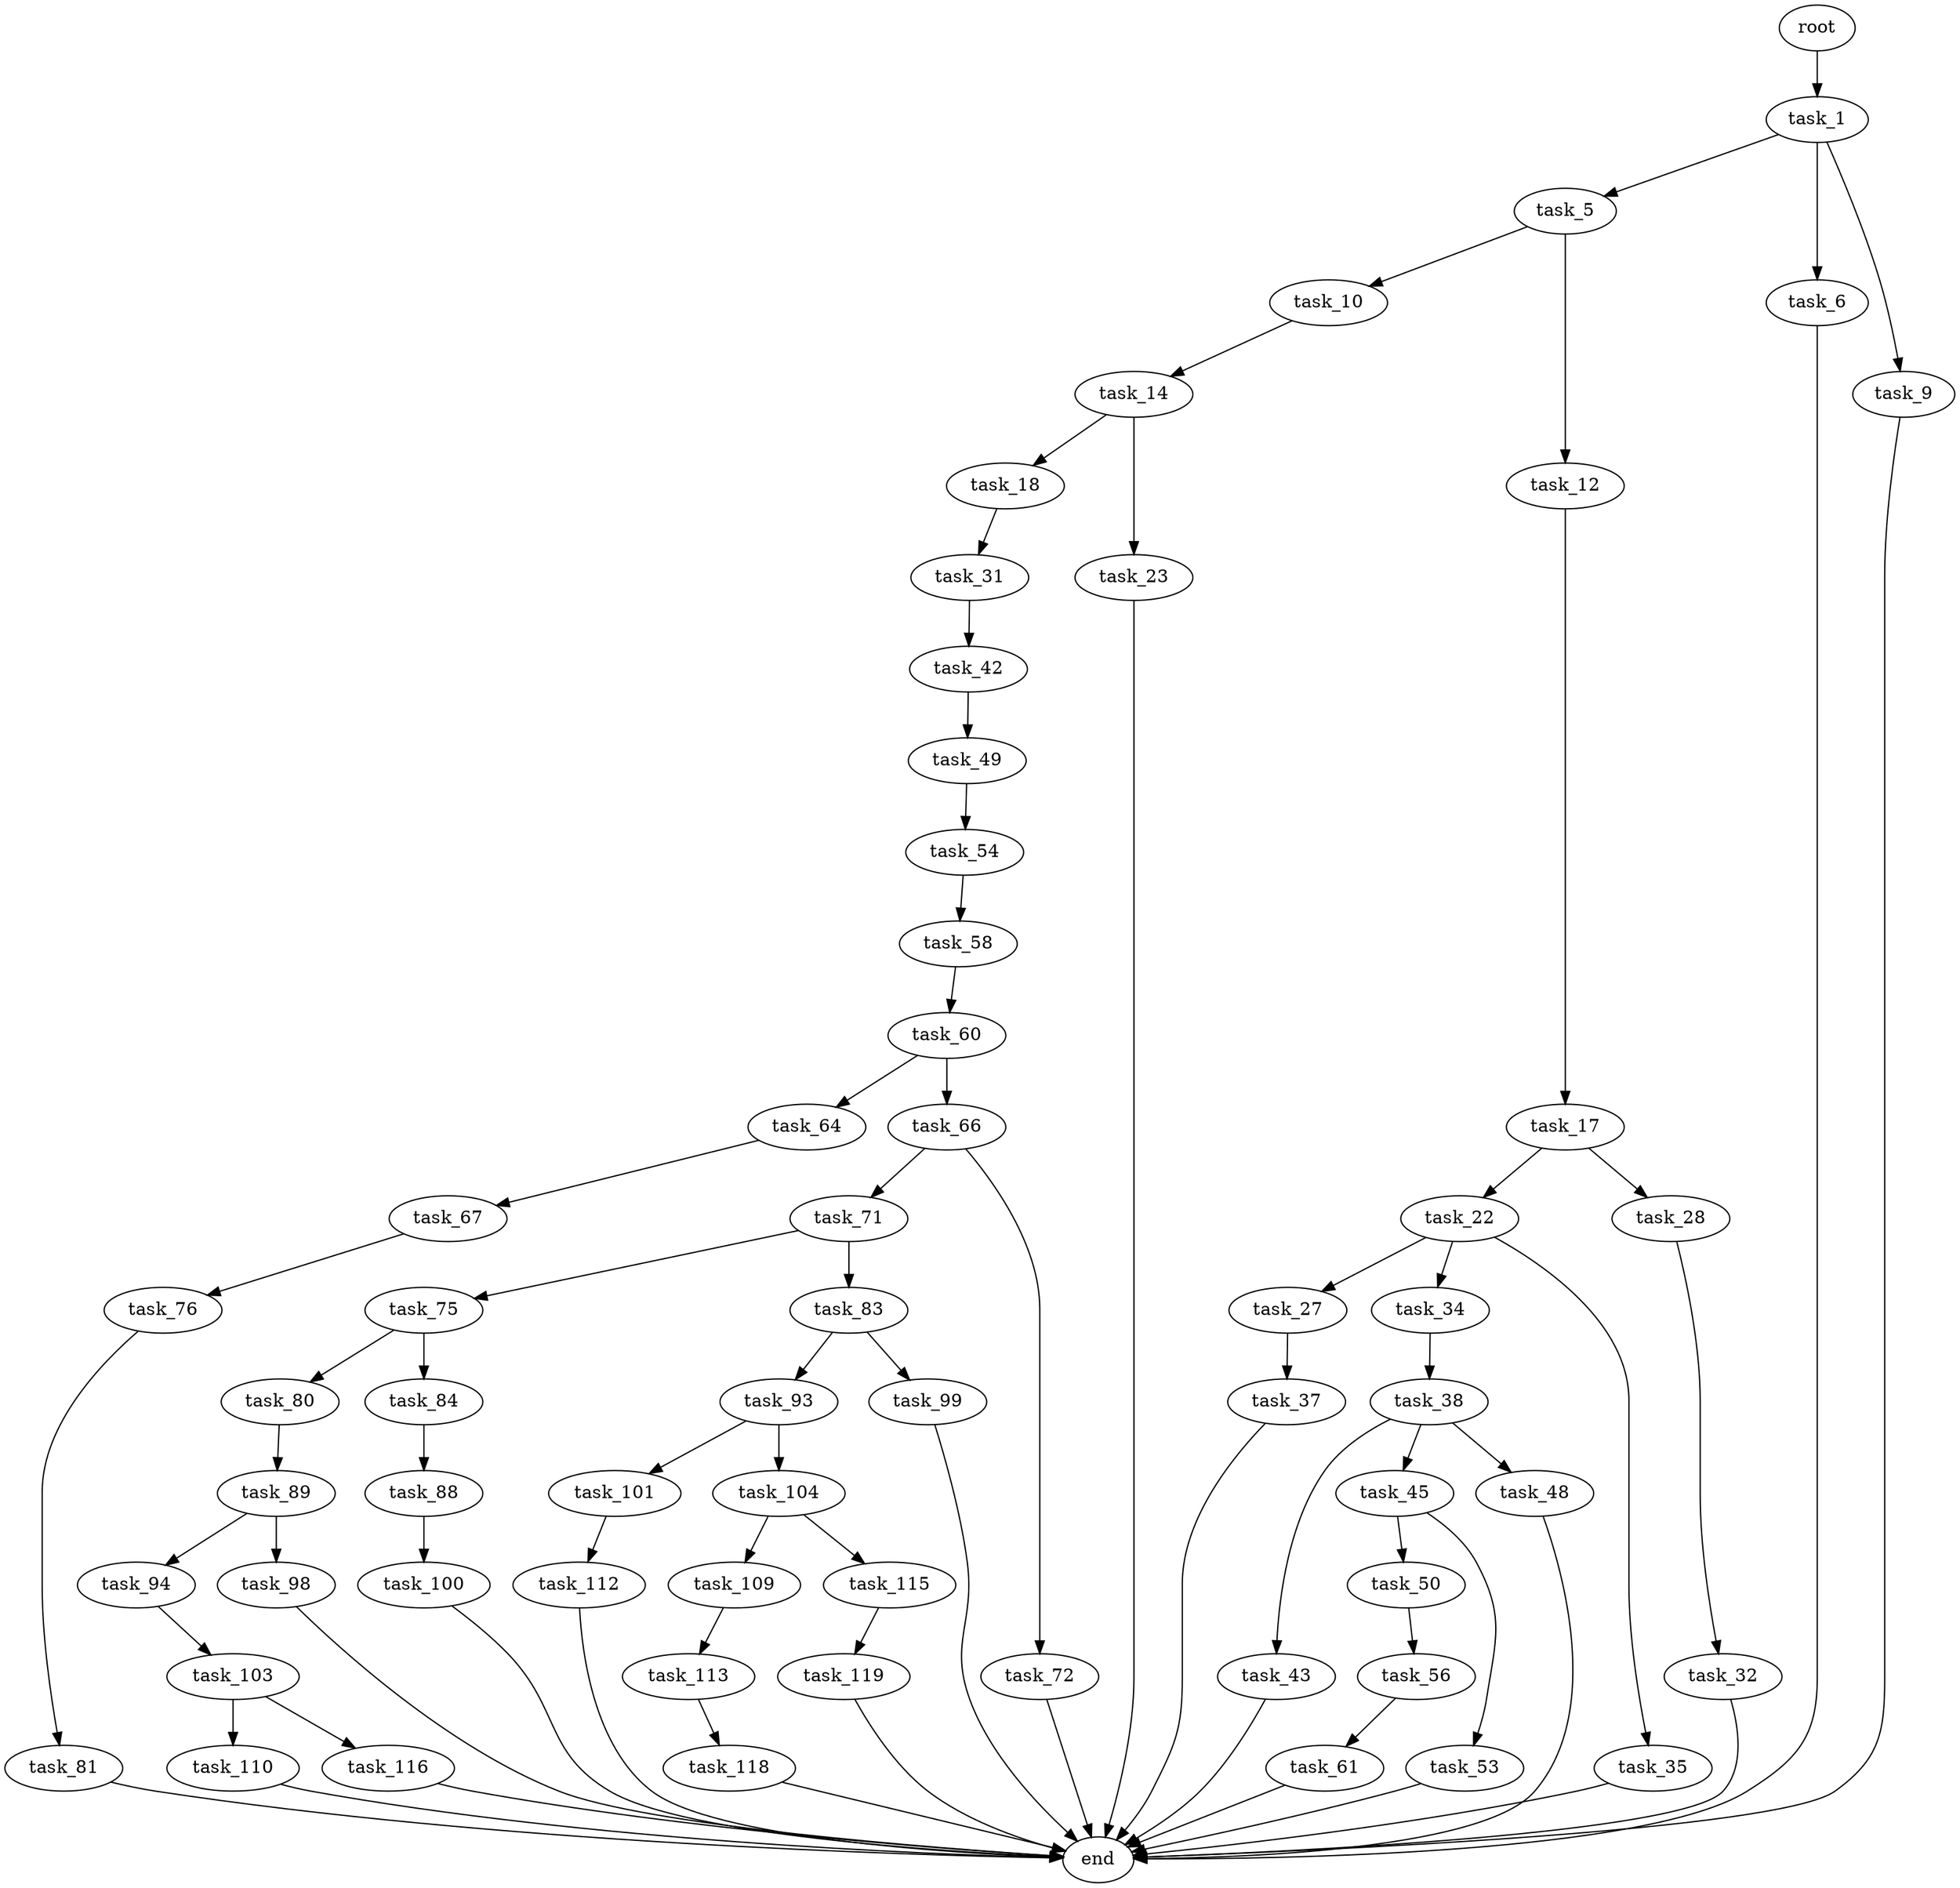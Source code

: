 digraph G {
  root [size="0.000000"];
  task_1 [size="9281832696.000000"];
  task_5 [size="29633212983.000000"];
  task_6 [size="549755813888.000000"];
  task_9 [size="410694601170.000000"];
  task_10 [size="153430379882.000000"];
  task_12 [size="8394245269.000000"];
  end [size="0.000000"];
  task_14 [size="6125143434.000000"];
  task_17 [size="231928233984.000000"];
  task_18 [size="125531458524.000000"];
  task_23 [size="1628866503.000000"];
  task_22 [size="46787844089.000000"];
  task_28 [size="187800319416.000000"];
  task_31 [size="8589934592.000000"];
  task_27 [size="437911769866.000000"];
  task_34 [size="3844274170.000000"];
  task_35 [size="231928233984.000000"];
  task_37 [size="350393780.000000"];
  task_32 [size="3824013677.000000"];
  task_42 [size="1050658476826.000000"];
  task_38 [size="782757789696.000000"];
  task_43 [size="77007093919.000000"];
  task_45 [size="551351568193.000000"];
  task_48 [size="782757789696.000000"];
  task_49 [size="368293445632.000000"];
  task_50 [size="782757789696.000000"];
  task_53 [size="30175456990.000000"];
  task_54 [size="382405708152.000000"];
  task_56 [size="782757789696.000000"];
  task_58 [size="96380923024.000000"];
  task_61 [size="549755813888.000000"];
  task_60 [size="15824421574.000000"];
  task_64 [size="68719476736.000000"];
  task_66 [size="2995497385.000000"];
  task_67 [size="549755813888.000000"];
  task_71 [size="8589934592.000000"];
  task_72 [size="56493483646.000000"];
  task_76 [size="5558837234.000000"];
  task_75 [size="1073741824000.000000"];
  task_83 [size="231928233984.000000"];
  task_80 [size="231928233984.000000"];
  task_84 [size="368293445632.000000"];
  task_81 [size="1950864126.000000"];
  task_89 [size="134217728000.000000"];
  task_93 [size="3313567318.000000"];
  task_99 [size="18458096374.000000"];
  task_88 [size="5292973400.000000"];
  task_100 [size="368293445632.000000"];
  task_94 [size="368293445632.000000"];
  task_98 [size="19947185026.000000"];
  task_101 [size="754097593080.000000"];
  task_104 [size="28991029248.000000"];
  task_103 [size="68719476736.000000"];
  task_112 [size="423812047672.000000"];
  task_110 [size="1035088865.000000"];
  task_116 [size="81239689170.000000"];
  task_109 [size="162027269803.000000"];
  task_115 [size="134217728000.000000"];
  task_113 [size="1346737750615.000000"];
  task_118 [size="93890231028.000000"];
  task_119 [size="231928233984.000000"];

  root -> task_1 [size="1.000000"];
  task_1 -> task_5 [size="209715200.000000"];
  task_1 -> task_6 [size="209715200.000000"];
  task_1 -> task_9 [size="209715200.000000"];
  task_5 -> task_10 [size="679477248.000000"];
  task_5 -> task_12 [size="679477248.000000"];
  task_6 -> end [size="1.000000"];
  task_9 -> end [size="1.000000"];
  task_10 -> task_14 [size="209715200.000000"];
  task_12 -> task_17 [size="209715200.000000"];
  task_14 -> task_18 [size="536870912.000000"];
  task_14 -> task_23 [size="536870912.000000"];
  task_17 -> task_22 [size="301989888.000000"];
  task_17 -> task_28 [size="301989888.000000"];
  task_18 -> task_31 [size="134217728.000000"];
  task_23 -> end [size="1.000000"];
  task_22 -> task_27 [size="33554432.000000"];
  task_22 -> task_34 [size="33554432.000000"];
  task_22 -> task_35 [size="33554432.000000"];
  task_28 -> task_32 [size="134217728.000000"];
  task_31 -> task_42 [size="33554432.000000"];
  task_27 -> task_37 [size="679477248.000000"];
  task_34 -> task_38 [size="411041792.000000"];
  task_35 -> end [size="1.000000"];
  task_37 -> end [size="1.000000"];
  task_32 -> end [size="1.000000"];
  task_42 -> task_49 [size="679477248.000000"];
  task_38 -> task_43 [size="679477248.000000"];
  task_38 -> task_45 [size="679477248.000000"];
  task_38 -> task_48 [size="679477248.000000"];
  task_43 -> end [size="1.000000"];
  task_45 -> task_50 [size="411041792.000000"];
  task_45 -> task_53 [size="411041792.000000"];
  task_48 -> end [size="1.000000"];
  task_49 -> task_54 [size="411041792.000000"];
  task_50 -> task_56 [size="679477248.000000"];
  task_53 -> end [size="1.000000"];
  task_54 -> task_58 [size="536870912.000000"];
  task_56 -> task_61 [size="679477248.000000"];
  task_58 -> task_60 [size="75497472.000000"];
  task_61 -> end [size="1.000000"];
  task_60 -> task_64 [size="679477248.000000"];
  task_60 -> task_66 [size="679477248.000000"];
  task_64 -> task_67 [size="134217728.000000"];
  task_66 -> task_71 [size="301989888.000000"];
  task_66 -> task_72 [size="301989888.000000"];
  task_67 -> task_76 [size="536870912.000000"];
  task_71 -> task_75 [size="33554432.000000"];
  task_71 -> task_83 [size="33554432.000000"];
  task_72 -> end [size="1.000000"];
  task_76 -> task_81 [size="209715200.000000"];
  task_75 -> task_80 [size="838860800.000000"];
  task_75 -> task_84 [size="838860800.000000"];
  task_83 -> task_93 [size="301989888.000000"];
  task_83 -> task_99 [size="301989888.000000"];
  task_80 -> task_89 [size="301989888.000000"];
  task_84 -> task_88 [size="411041792.000000"];
  task_81 -> end [size="1.000000"];
  task_89 -> task_94 [size="209715200.000000"];
  task_89 -> task_98 [size="209715200.000000"];
  task_93 -> task_101 [size="75497472.000000"];
  task_93 -> task_104 [size="75497472.000000"];
  task_99 -> end [size="1.000000"];
  task_88 -> task_100 [size="134217728.000000"];
  task_100 -> end [size="1.000000"];
  task_94 -> task_103 [size="411041792.000000"];
  task_98 -> end [size="1.000000"];
  task_101 -> task_112 [size="536870912.000000"];
  task_104 -> task_109 [size="75497472.000000"];
  task_104 -> task_115 [size="75497472.000000"];
  task_103 -> task_110 [size="134217728.000000"];
  task_103 -> task_116 [size="134217728.000000"];
  task_112 -> end [size="1.000000"];
  task_110 -> end [size="1.000000"];
  task_116 -> end [size="1.000000"];
  task_109 -> task_113 [size="209715200.000000"];
  task_115 -> task_119 [size="209715200.000000"];
  task_113 -> task_118 [size="838860800.000000"];
  task_118 -> end [size="1.000000"];
  task_119 -> end [size="1.000000"];
}
